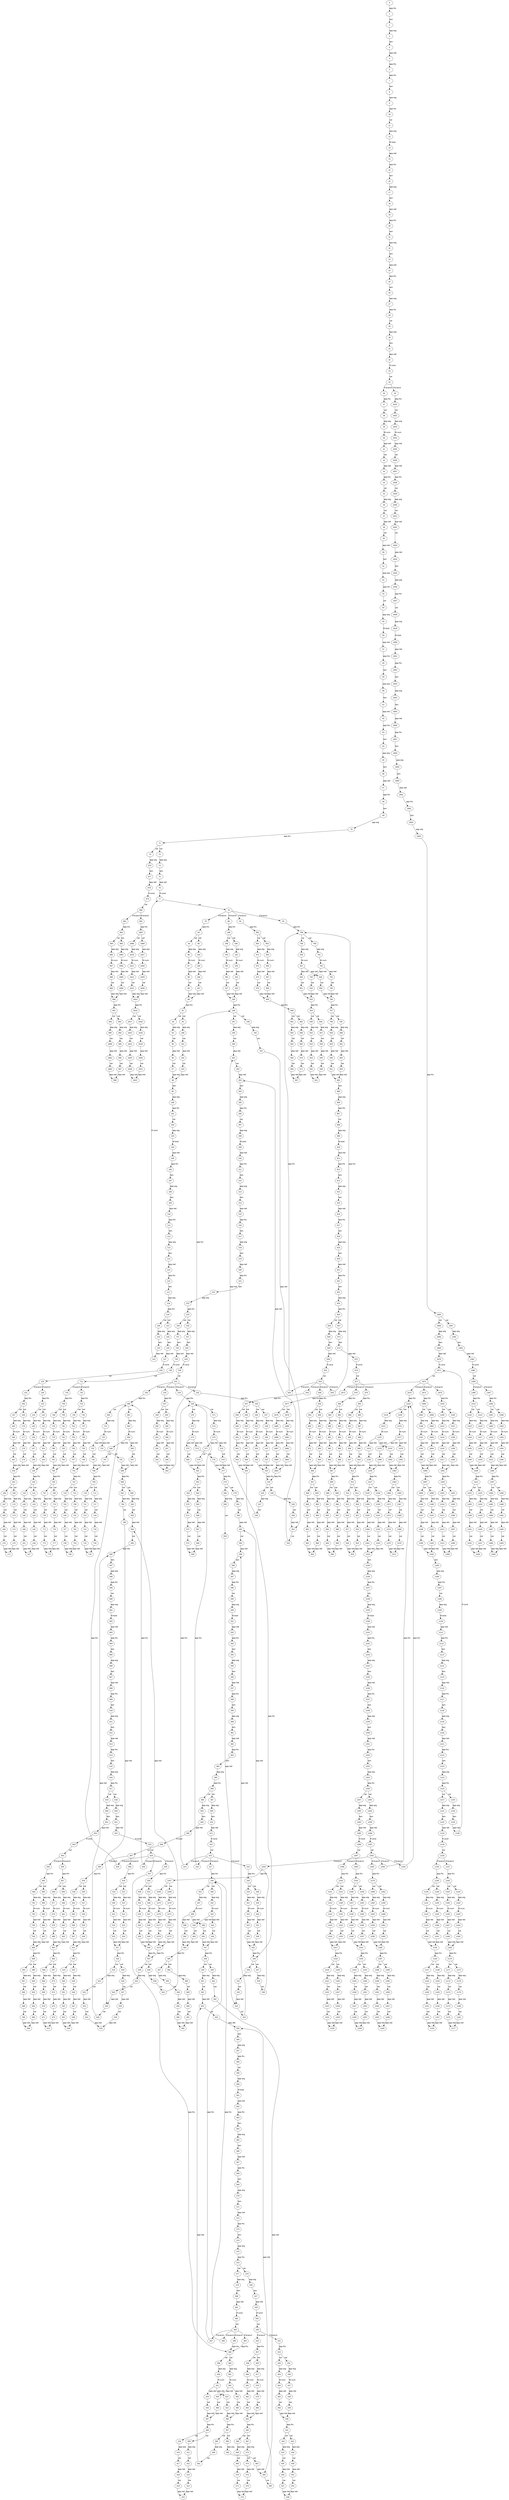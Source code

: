 digraph G {
  node [fontname = "Courier New"];
  edge [fontname = "helvetica"];
  0 -> 1 [label="app-lhs"];
  1 -> 2 [label="lam"];
  2 -> 3 [label="app-arg"];
  3 -> 4 [label="lam"];
  4 -> 5 [label="app-red"];
  5 -> 6 [label="app-lhs"];
  6 -> 7 [label="app-lhs"];
  7 -> 8 [label="lam"];
  8 -> 9 [label="app-arg"];
  9 -> 10 [label="app-lhs"];
  10 -> 11 [label="var"];
  11 -> 12 [label="app-arg"];
  12 -> 13 [label="lit-bool"];
  13 -> 14 [label="app-red"];
  14 -> 15 [label="app-lhs"];
  15 -> 16 [label="lam"];
  16 -> 17 [label="app-arg"];
  17 -> 18 [label="lam"];
  18 -> 19 [label="app-red"];
  19 -> 20 [label="app-lhs"];
  20 -> 21 [label="lam"];
  21 -> 22 [label="app-arg"];
  22 -> 23 [label="lam"];
  23 -> 24 [label="app-red"];
  24 -> 25 [label="app-lhs"];
  25 -> 26 [label="lam"];
  26 -> 27 [label="app-arg"];
  27 -> 28 [label="app-lhs"];
  28 -> 29 [label="var"];
  29 -> 30 [label="app-arg"];
  30 -> 31 [label="lam"];
  31 -> 32 [label="app-red"];
  32 -> 33 [label="if-cond"];
  33 -> 34 [label="var"];
  34 -> 35 [label="if-branch"];
  34 -> 36 [label="if-branch"];
  35 -> 37 [label="app-lhs"];
  37 -> 38 [label="var"];
  38 -> 39 [label="app-arg"];
  39 -> 40 [label="lit-num"];
  40 -> 41 [label="app-red"];
  41 -> 42 [label="var"];
  42 -> 43 [label="app-red"];
  43 -> 44 [label="app-lhs"];
  44 -> 45 [label="var"];
  45 -> 46 [label="app-arg"];
  46 -> 47 [label="var"];
  47 -> 48 [label="app-red"];
  48 -> 49 [label="var"];
  49 -> 50 [label="app-red"];
  50 -> 51 [label="lam"];
  51 -> 52 [label="app-arg"];
  52 -> 53 [label="app-lhs"];
  53 -> 54 [label="var"];
  54 -> 55 [label="app-arg"];
  55 -> 56 [label="lit-bool"];
  56 -> 57 [label="app-red"];
  57 -> 58 [label="app-lhs"];
  58 -> 59 [label="lam"];
  59 -> 60 [label="app-arg"];
  60 -> 61 [label="lam"];
  61 -> 62 [label="app-red"];
  62 -> 63 [label="app-lhs"];
  63 -> 64 [label="lam"];
  64 -> 65 [label="app-arg"];
  65 -> 66 [label="lam"];
  66 -> 67 [label="app-red"];
  67 -> 68 [label="app-lhs"];
  68 -> 69 [label="lam"];
  69 -> 70 [label="app-arg"];
  70 -> 71 [label="app-lhs"];
  71 -> 72 [label="var"];
  71 -> 73 [label="var"];
  72 -> 74 [label="app-arg"];
  74 -> 75 [label="lam"];
  75 -> 76 [label="app-red"];
  76 -> 77 [label="if-cond"];
  77 -> 78 [label="var"];
  78 -> 79 [label="if-branch"];
  78 -> 80 [label="if-branch"];
  78 -> 81 [label="if-branch"];
  78 -> 82 [label="if-branch"];
  79 -> 83 [label="app-lhs"];
  83 -> 84 [label="var"];
  83 -> 85 [label="var"];
  84 -> 86 [label="app-arg"];
  86 -> 87 [label="lit-num"];
  87 -> 88 [label="app-red"];
  88 -> 89 [label="var"];
  89 -> 90 [label="app-red"];
  90 -> 91 [label="app-lhs"];
  91 -> 92 [label="var"];
  91 -> 93 [label="var"];
  92 -> 94 [label="app-arg"];
  94 -> 95 [label="var"];
  95 -> 96 [label="app-red"];
  96 -> 97 [label="var"];
  97 -> 98 [label="app-red"];
  98 -> 99 [label="lam"];
  99 -> 100 [label="app-arg"];
  100 -> 101 [label="app-lhs"];
  101 -> 102 [label="var"];
  102 -> 103 [label="app-arg"];
  103 -> 104 [label="lit-bool"];
  104 -> 105 [label="app-red"];
  105 -> 106 [label="app-lhs"];
  106 -> 107 [label="lam"];
  107 -> 108 [label="app-arg"];
  108 -> 109 [label="lam"];
  109 -> 110 [label="app-red"];
  110 -> 111 [label="app-lhs"];
  111 -> 112 [label="lam"];
  112 -> 113 [label="app-arg"];
  113 -> 114 [label="lam"];
  114 -> 115 [label="app-red"];
  115 -> 116 [label="app-lhs"];
  116 -> 117 [label="lam"];
  117 -> 118 [label="app-arg"];
  118 -> 119 [label="app-lhs"];
  119 -> 120 [label="var"];
  119 -> 121 [label="var"];
  120 -> 122 [label="app-arg"];
  122 -> 123 [label="lam"];
  123 -> 124 [label="app-red"];
  124 -> 77 [label="if-cond"];
  121 -> 125 [label="app-arg"];
  125 -> 126 [label="lam"];
  126 -> 127 [label="app-red"];
  127 -> 128 [label="if-cond"];
  128 -> 129 [label="var"];
  129 -> 130 [label="if-branch"];
  129 -> 131 [label="if-branch"];
  130 -> 132 [label="app-lhs"];
  132 -> 133 [label="var"];
  132 -> 134 [label="var"];
  133 -> 135 [label="app-arg"];
  135 -> 136 [label="lit-num"];
  136 -> 137 [label="app-red"];
  137 -> 138 [label="var"];
  138 -> 139 [label="app-red"];
  139 -> 140 [label="app-lhs"];
  140 -> 141 [label="var"];
  140 -> 142 [label="var"];
  141 -> 143 [label="app-arg"];
  143 -> 144 [label="var"];
  144 -> 145 [label="app-red"];
  145 -> 146 [label="var"];
  146 -> 147 [label="app-red"];
  142 -> 148 [label="app-arg"];
  148 -> 149 [label="var"];
  149 -> 150 [label="app-red"];
  150 -> 151 [label="var"];
  151 -> 147 [label="app-red"];
  134 -> 152 [label="app-arg"];
  152 -> 153 [label="lit-num"];
  153 -> 154 [label="app-red"];
  154 -> 155 [label="var"];
  155 -> 139 [label="app-red"];
  131 -> 156 [label="app-lhs"];
  156 -> 157 [label="var"];
  156 -> 158 [label="var"];
  157 -> 159 [label="app-arg"];
  159 -> 160 [label="lit-num"];
  160 -> 161 [label="app-red"];
  161 -> 162 [label="var"];
  162 -> 163 [label="app-red"];
  163 -> 164 [label="app-lhs"];
  164 -> 165 [label="var"];
  164 -> 166 [label="var"];
  165 -> 167 [label="app-arg"];
  167 -> 168 [label="var"];
  168 -> 169 [label="app-red"];
  169 -> 170 [label="var"];
  170 -> 171 [label="app-red"];
  166 -> 172 [label="app-arg"];
  172 -> 173 [label="var"];
  173 -> 174 [label="app-red"];
  174 -> 175 [label="var"];
  175 -> 171 [label="app-red"];
  158 -> 176 [label="app-arg"];
  176 -> 177 [label="lit-num"];
  177 -> 178 [label="app-red"];
  178 -> 179 [label="var"];
  179 -> 163 [label="app-red"];
  93 -> 180 [label="app-arg"];
  180 -> 181 [label="var"];
  181 -> 182 [label="app-red"];
  182 -> 183 [label="var"];
  183 -> 98 [label="app-red"];
  85 -> 184 [label="app-arg"];
  184 -> 185 [label="lit-num"];
  185 -> 186 [label="app-red"];
  186 -> 187 [label="var"];
  187 -> 90 [label="app-red"];
  80 -> 188 [label="app-lhs"];
  188 -> 189 [label="var"];
  188 -> 190 [label="var"];
  189 -> 191 [label="app-arg"];
  191 -> 192 [label="lit-num"];
  192 -> 193 [label="app-red"];
  193 -> 194 [label="var"];
  194 -> 195 [label="app-red"];
  195 -> 196 [label="app-lhs"];
  196 -> 197 [label="var"];
  196 -> 198 [label="var"];
  197 -> 199 [label="app-arg"];
  199 -> 200 [label="var"];
  200 -> 201 [label="app-red"];
  201 -> 202 [label="var"];
  202 -> 203 [label="app-red"];
  203 -> 204 [label="lam"];
  204 -> 205 [label="app-arg"];
  205 -> 206 [label="app-lhs"];
  206 -> 207 [label="var"];
  207 -> 208 [label="app-arg"];
  208 -> 209 [label="lit-bool"];
  209 -> 210 [label="app-red"];
  210 -> 211 [label="app-lhs"];
  211 -> 212 [label="lam"];
  212 -> 213 [label="app-arg"];
  213 -> 214 [label="lam"];
  214 -> 215 [label="app-red"];
  215 -> 216 [label="app-lhs"];
  216 -> 217 [label="lam"];
  217 -> 218 [label="app-arg"];
  218 -> 219 [label="lam"];
  219 -> 220 [label="app-red"];
  220 -> 221 [label="app-lhs"];
  221 -> 222 [label="lam"];
  222 -> 223 [label="app-arg"];
  223 -> 224 [label="app-lhs"];
  224 -> 225 [label="var"];
  224 -> 226 [label="var"];
  225 -> 227 [label="app-arg"];
  227 -> 228 [label="lam"];
  228 -> 229 [label="app-red"];
  229 -> 230 [label="if-cond"];
  230 -> 231 [label="var"];
  231 -> 232 [label="if-branch"];
  231 -> 233 [label="if-branch"];
  231 -> 234 [label="if-branch"];
  231 -> 235 [label="if-branch"];
  232 -> 236 [label="app-lhs"];
  236 -> 237 [label="var"];
  236 -> 238 [label="var"];
  237 -> 239 [label="app-arg"];
  239 -> 240 [label="lit-num"];
  240 -> 241 [label="app-red"];
  241 -> 242 [label="var"];
  242 -> 243 [label="app-red"];
  243 -> 244 [label="app-lhs"];
  244 -> 245 [label="var"];
  244 -> 246 [label="var"];
  245 -> 247 [label="app-arg"];
  247 -> 248 [label="var"];
  248 -> 201 [label="app-red"];
  246 -> 249 [label="app-arg"];
  249 -> 250 [label="var"];
  250 -> 251 [label="app-red"];
  251 -> 252 [label="var"];
  252 -> 203 [label="app-red"];
  238 -> 253 [label="app-arg"];
  253 -> 254 [label="lit-num"];
  254 -> 255 [label="app-red"];
  255 -> 256 [label="var"];
  256 -> 243 [label="app-red"];
  233 -> 257 [label="app-lhs"];
  257 -> 258 [label="var"];
  257 -> 259 [label="var"];
  258 -> 260 [label="app-arg"];
  260 -> 261 [label="lit-num"];
  261 -> 262 [label="app-red"];
  262 -> 263 [label="var"];
  263 -> 264 [label="app-red"];
  264 -> 196 [label="app-lhs"];
  259 -> 265 [label="app-arg"];
  265 -> 266 [label="lit-num"];
  266 -> 267 [label="app-red"];
  267 -> 268 [label="var"];
  268 -> 264 [label="app-red"];
  234 -> 269 [label="app-lhs"];
  269 -> 270 [label="var"];
  269 -> 271 [label="var"];
  270 -> 272 [label="app-arg"];
  272 -> 273 [label="lit-num"];
  273 -> 274 [label="app-red"];
  273 -> 275 [label="app-red"];
  274 -> 276 [label="var"];
  276 -> 277 [label="app-red"];
  277 -> 278 [label="app-lhs"];
  278 -> 279 [label="var"];
  278 -> 280 [label="var"];
  279 -> 281 [label="app-arg"];
  281 -> 282 [label="var"];
  282 -> 283 [label="app-red"];
  283 -> 284 [label="var"];
  284 -> 285 [label="app-red"];
  285 -> 286 [label="lam"];
  286 -> 287 [label="app-arg"];
  287 -> 288 [label="app-lhs"];
  288 -> 289 [label="var"];
  289 -> 290 [label="app-arg"];
  290 -> 291 [label="lit-bool"];
  291 -> 292 [label="app-red"];
  292 -> 293 [label="app-lhs"];
  293 -> 294 [label="lam"];
  294 -> 295 [label="app-arg"];
  295 -> 296 [label="lam"];
  296 -> 297 [label="app-red"];
  297 -> 298 [label="app-lhs"];
  298 -> 299 [label="lam"];
  299 -> 300 [label="app-arg"];
  300 -> 301 [label="lam"];
  301 -> 302 [label="app-red"];
  302 -> 303 [label="app-lhs"];
  303 -> 304 [label="lam"];
  304 -> 305 [label="app-arg"];
  305 -> 306 [label="app-lhs"];
  306 -> 307 [label="var"];
  306 -> 308 [label="var"];
  307 -> 309 [label="app-arg"];
  309 -> 310 [label="lam"];
  310 -> 311 [label="app-red"];
  311 -> 312 [label="if-cond"];
  312 -> 313 [label="var"];
  313 -> 314 [label="if-branch"];
  313 -> 315 [label="if-branch"];
  313 -> 316 [label="if-branch"];
  313 -> 317 [label="if-branch"];
  314 -> 269 [label="app-lhs"];
  315 -> 318 [label="app-lhs"];
  318 -> 319 [label="var"];
  318 -> 320 [label="var"];
  319 -> 321 [label="app-arg"];
  321 -> 322 [label="lit-num"];
  322 -> 323 [label="app-red"];
  323 -> 324 [label="var"];
  324 -> 325 [label="app-red"];
  325 -> 326 [label="app-lhs"];
  326 -> 327 [label="var"];
  326 -> 328 [label="var"];
  327 -> 329 [label="app-arg"];
  329 -> 330 [label="var"];
  330 -> 283 [label="app-red"];
  328 -> 331 [label="app-arg"];
  331 -> 332 [label="var"];
  332 -> 333 [label="app-red"];
  333 -> 334 [label="var"];
  334 -> 285 [label="app-red"];
  320 -> 335 [label="app-arg"];
  335 -> 336 [label="lit-num"];
  336 -> 337 [label="app-red"];
  337 -> 338 [label="var"];
  338 -> 325 [label="app-red"];
  316 -> 269 [label="app-lhs"];
  317 -> 339 [label="app-lhs"];
  339 -> 340 [label="var"];
  339 -> 341 [label="var"];
  340 -> 342 [label="app-arg"];
  342 -> 343 [label="lit-num"];
  343 -> 344 [label="app-red"];
  343 -> 345 [label="app-red"];
  344 -> 346 [label="var"];
  346 -> 347 [label="app-red"];
  347 -> 348 [label="app-lhs"];
  348 -> 349 [label="var"];
  348 -> 350 [label="var"];
  349 -> 351 [label="app-arg"];
  351 -> 352 [label="var"];
  352 -> 353 [label="app-red"];
  353 -> 354 [label="var"];
  354 -> 355 [label="app-red"];
  355 -> 356 [label="lam"];
  356 -> 357 [label="app-arg"];
  357 -> 358 [label="app-lhs"];
  358 -> 359 [label="var"];
  359 -> 360 [label="app-arg"];
  360 -> 361 [label="lit-bool"];
  361 -> 362 [label="app-red"];
  362 -> 363 [label="app-lhs"];
  363 -> 364 [label="lam"];
  364 -> 365 [label="app-arg"];
  365 -> 366 [label="lam"];
  366 -> 367 [label="app-red"];
  367 -> 368 [label="app-lhs"];
  368 -> 369 [label="lam"];
  369 -> 370 [label="app-arg"];
  370 -> 371 [label="lam"];
  371 -> 372 [label="app-red"];
  372 -> 373 [label="app-lhs"];
  373 -> 374 [label="lam"];
  374 -> 375 [label="app-arg"];
  375 -> 376 [label="app-lhs"];
  376 -> 377 [label="var"];
  376 -> 378 [label="var"];
  377 -> 379 [label="app-arg"];
  379 -> 380 [label="lam"];
  380 -> 381 [label="app-red"];
  381 -> 382 [label="if-cond"];
  382 -> 383 [label="var"];
  383 -> 384 [label="if-branch"];
  383 -> 385 [label="if-branch"];
  383 -> 386 [label="if-branch"];
  383 -> 387 [label="if-branch"];
  384 -> 388 [label="app-lhs"];
  388 -> 389 [label="var"];
  388 -> 390 [label="var"];
  389 -> 391 [label="app-arg"];
  391 -> 392 [label="lit-num"];
  392 -> 393 [label="app-red"];
  392 -> 394 [label="app-red"];
  393 -> 395 [label="var"];
  395 -> 396 [label="app-red"];
  396 -> 397 [label="app-lhs"];
  397 -> 398 [label="var"];
  397 -> 399 [label="var"];
  398 -> 400 [label="app-arg"];
  400 -> 401 [label="var"];
  401 -> 353 [label="app-red"];
  399 -> 402 [label="app-arg"];
  402 -> 403 [label="var"];
  403 -> 404 [label="app-red"];
  404 -> 405 [label="var"];
  405 -> 355 [label="app-red"];
  394 -> 406 [label="var"];
  406 -> 407 [label="app-red"];
  407 -> 408 [label="app-lhs"];
  408 -> 409 [label="var"];
  408 -> 410 [label="var"];
  409 -> 411 [label="app-arg"];
  411 -> 412 [label="var"];
  412 -> 413 [label="app-red"];
  413 -> 414 [label="var"];
  414 -> 415 [label="app-red"];
  410 -> 416 [label="app-arg"];
  416 -> 417 [label="var"];
  417 -> 418 [label="app-red"];
  418 -> 419 [label="var"];
  419 -> 415 [label="app-red"];
  390 -> 420 [label="app-arg"];
  420 -> 421 [label="lit-num"];
  421 -> 422 [label="app-red"];
  421 -> 423 [label="app-red"];
  422 -> 424 [label="var"];
  424 -> 396 [label="app-red"];
  423 -> 425 [label="var"];
  425 -> 407 [label="app-red"];
  385 -> 339 [label="app-lhs"];
  386 -> 388 [label="app-lhs"];
  387 -> 339 [label="app-lhs"];
  378 -> 426 [label="app-arg"];
  426 -> 427 [label="lam"];
  427 -> 428 [label="app-red"];
  428 -> 429 [label="if-cond"];
  429 -> 430 [label="var"];
  430 -> 431 [label="if-branch"];
  430 -> 432 [label="if-branch"];
  431 -> 433 [label="app-lhs"];
  433 -> 434 [label="var"];
  433 -> 435 [label="var"];
  434 -> 436 [label="app-arg"];
  436 -> 437 [label="lit-num"];
  437 -> 438 [label="app-red"];
  438 -> 439 [label="var"];
  439 -> 440 [label="app-red"];
  440 -> 441 [label="app-lhs"];
  441 -> 442 [label="var"];
  441 -> 443 [label="var"];
  442 -> 444 [label="app-arg"];
  444 -> 445 [label="var"];
  445 -> 446 [label="app-red"];
  446 -> 447 [label="var"];
  447 -> 448 [label="app-red"];
  443 -> 449 [label="app-arg"];
  449 -> 450 [label="var"];
  450 -> 451 [label="app-red"];
  451 -> 452 [label="var"];
  452 -> 448 [label="app-red"];
  435 -> 453 [label="app-arg"];
  453 -> 454 [label="lit-num"];
  454 -> 455 [label="app-red"];
  455 -> 456 [label="var"];
  456 -> 440 [label="app-red"];
  432 -> 457 [label="app-lhs"];
  457 -> 458 [label="var"];
  457 -> 459 [label="var"];
  458 -> 460 [label="app-arg"];
  460 -> 461 [label="lit-num"];
  461 -> 462 [label="app-red"];
  462 -> 463 [label="var"];
  463 -> 464 [label="app-red"];
  464 -> 465 [label="app-lhs"];
  465 -> 466 [label="var"];
  465 -> 467 [label="var"];
  466 -> 468 [label="app-arg"];
  468 -> 469 [label="var"];
  469 -> 470 [label="app-red"];
  470 -> 471 [label="var"];
  471 -> 472 [label="app-red"];
  467 -> 473 [label="app-arg"];
  473 -> 474 [label="var"];
  474 -> 475 [label="app-red"];
  475 -> 476 [label="var"];
  476 -> 472 [label="app-red"];
  459 -> 477 [label="app-arg"];
  477 -> 478 [label="lit-num"];
  478 -> 479 [label="app-red"];
  479 -> 480 [label="var"];
  480 -> 464 [label="app-red"];
  350 -> 481 [label="app-arg"];
  481 -> 482 [label="var"];
  482 -> 404 [label="app-red"];
  345 -> 483 [label="var"];
  483 -> 484 [label="app-red"];
  484 -> 485 [label="app-lhs"];
  485 -> 486 [label="var"];
  485 -> 487 [label="var"];
  486 -> 488 [label="app-arg"];
  488 -> 489 [label="var"];
  489 -> 490 [label="app-red"];
  490 -> 491 [label="var"];
  491 -> 492 [label="app-red"];
  487 -> 493 [label="app-arg"];
  493 -> 494 [label="var"];
  494 -> 495 [label="app-red"];
  495 -> 496 [label="var"];
  496 -> 492 [label="app-red"];
  341 -> 497 [label="app-arg"];
  497 -> 498 [label="lit-num"];
  498 -> 499 [label="app-red"];
  498 -> 500 [label="app-red"];
  499 -> 501 [label="var"];
  501 -> 347 [label="app-red"];
  500 -> 502 [label="var"];
  502 -> 484 [label="app-red"];
  308 -> 503 [label="app-arg"];
  503 -> 504 [label="lam"];
  504 -> 505 [label="app-red"];
  505 -> 506 [label="if-cond"];
  506 -> 507 [label="var"];
  507 -> 508 [label="if-branch"];
  507 -> 509 [label="if-branch"];
  508 -> 510 [label="app-lhs"];
  510 -> 511 [label="var"];
  510 -> 512 [label="var"];
  511 -> 513 [label="app-arg"];
  513 -> 514 [label="lit-num"];
  514 -> 515 [label="app-red"];
  515 -> 516 [label="var"];
  516 -> 517 [label="app-red"];
  517 -> 518 [label="app-lhs"];
  518 -> 519 [label="var"];
  518 -> 520 [label="var"];
  519 -> 521 [label="app-arg"];
  521 -> 522 [label="var"];
  522 -> 523 [label="app-red"];
  523 -> 524 [label="var"];
  524 -> 525 [label="app-red"];
  520 -> 526 [label="app-arg"];
  526 -> 527 [label="var"];
  527 -> 528 [label="app-red"];
  528 -> 529 [label="var"];
  529 -> 525 [label="app-red"];
  512 -> 530 [label="app-arg"];
  530 -> 531 [label="lit-num"];
  531 -> 532 [label="app-red"];
  532 -> 533 [label="var"];
  533 -> 517 [label="app-red"];
  509 -> 534 [label="app-lhs"];
  534 -> 535 [label="var"];
  534 -> 536 [label="var"];
  535 -> 537 [label="app-arg"];
  537 -> 538 [label="lit-num"];
  538 -> 539 [label="app-red"];
  539 -> 540 [label="var"];
  540 -> 541 [label="app-red"];
  541 -> 542 [label="app-lhs"];
  542 -> 543 [label="var"];
  542 -> 544 [label="var"];
  543 -> 545 [label="app-arg"];
  545 -> 546 [label="var"];
  546 -> 547 [label="app-red"];
  547 -> 548 [label="var"];
  548 -> 549 [label="app-red"];
  544 -> 550 [label="app-arg"];
  550 -> 551 [label="var"];
  551 -> 552 [label="app-red"];
  552 -> 553 [label="var"];
  553 -> 549 [label="app-red"];
  536 -> 554 [label="app-arg"];
  554 -> 555 [label="lit-num"];
  555 -> 556 [label="app-red"];
  556 -> 557 [label="var"];
  557 -> 541 [label="app-red"];
  280 -> 558 [label="app-arg"];
  558 -> 559 [label="var"];
  559 -> 333 [label="app-red"];
  275 -> 560 [label="var"];
  560 -> 561 [label="app-red"];
  561 -> 562 [label="app-lhs"];
  562 -> 563 [label="var"];
  562 -> 564 [label="var"];
  563 -> 565 [label="app-arg"];
  565 -> 566 [label="var"];
  566 -> 567 [label="app-red"];
  567 -> 568 [label="var"];
  568 -> 569 [label="app-red"];
  564 -> 570 [label="app-arg"];
  570 -> 571 [label="var"];
  571 -> 572 [label="app-red"];
  572 -> 573 [label="var"];
  573 -> 569 [label="app-red"];
  271 -> 574 [label="app-arg"];
  574 -> 575 [label="lit-num"];
  575 -> 576 [label="app-red"];
  575 -> 577 [label="app-red"];
  576 -> 578 [label="var"];
  578 -> 277 [label="app-red"];
  577 -> 579 [label="var"];
  579 -> 561 [label="app-red"];
  235 -> 580 [label="app-lhs"];
  580 -> 581 [label="var"];
  580 -> 582 [label="var"];
  581 -> 583 [label="app-arg"];
  583 -> 584 [label="lit-num"];
  584 -> 585 [label="app-red"];
  584 -> 586 [label="app-red"];
  585 -> 587 [label="var"];
  587 -> 588 [label="app-red"];
  588 -> 589 [label="app-lhs"];
  589 -> 590 [label="var"];
  589 -> 591 [label="var"];
  590 -> 592 [label="app-arg"];
  592 -> 593 [label="var"];
  593 -> 594 [label="app-red"];
  594 -> 595 [label="var"];
  595 -> 596 [label="app-red"];
  596 -> 597 [label="lam"];
  597 -> 598 [label="app-arg"];
  598 -> 599 [label="app-lhs"];
  599 -> 600 [label="var"];
  600 -> 601 [label="app-arg"];
  601 -> 602 [label="lit-bool"];
  602 -> 603 [label="app-red"];
  603 -> 604 [label="app-lhs"];
  604 -> 605 [label="lam"];
  605 -> 606 [label="app-arg"];
  606 -> 607 [label="lam"];
  607 -> 608 [label="app-red"];
  608 -> 609 [label="app-lhs"];
  609 -> 610 [label="lam"];
  610 -> 611 [label="app-arg"];
  611 -> 612 [label="lam"];
  612 -> 613 [label="app-red"];
  613 -> 614 [label="app-lhs"];
  614 -> 615 [label="lam"];
  615 -> 616 [label="app-arg"];
  616 -> 617 [label="app-lhs"];
  617 -> 618 [label="var"];
  617 -> 619 [label="var"];
  618 -> 620 [label="app-arg"];
  620 -> 621 [label="lam"];
  621 -> 622 [label="app-red"];
  622 -> 623 [label="if-cond"];
  623 -> 624 [label="var"];
  624 -> 625 [label="if-branch"];
  624 -> 626 [label="if-branch"];
  624 -> 627 [label="if-branch"];
  624 -> 628 [label="if-branch"];
  625 -> 629 [label="app-lhs"];
  629 -> 630 [label="var"];
  629 -> 631 [label="var"];
  630 -> 632 [label="app-arg"];
  632 -> 633 [label="lit-num"];
  633 -> 634 [label="app-red"];
  634 -> 635 [label="var"];
  635 -> 636 [label="app-red"];
  636 -> 637 [label="app-lhs"];
  637 -> 638 [label="var"];
  637 -> 639 [label="var"];
  638 -> 640 [label="app-arg"];
  640 -> 641 [label="var"];
  641 -> 594 [label="app-red"];
  639 -> 642 [label="app-arg"];
  642 -> 643 [label="var"];
  643 -> 644 [label="app-red"];
  644 -> 645 [label="var"];
  645 -> 596 [label="app-red"];
  631 -> 646 [label="app-arg"];
  646 -> 647 [label="lit-num"];
  647 -> 648 [label="app-red"];
  648 -> 649 [label="var"];
  649 -> 636 [label="app-red"];
  626 -> 580 [label="app-lhs"];
  627 -> 388 [label="app-lhs"];
  628 -> 580 [label="app-lhs"];
  619 -> 650 [label="app-arg"];
  650 -> 651 [label="lam"];
  651 -> 652 [label="app-red"];
  652 -> 653 [label="if-cond"];
  653 -> 654 [label="var"];
  654 -> 655 [label="if-branch"];
  654 -> 656 [label="if-branch"];
  655 -> 657 [label="app-lhs"];
  657 -> 658 [label="var"];
  657 -> 659 [label="var"];
  658 -> 660 [label="app-arg"];
  660 -> 661 [label="lit-num"];
  661 -> 662 [label="app-red"];
  662 -> 663 [label="var"];
  663 -> 664 [label="app-red"];
  664 -> 665 [label="app-lhs"];
  665 -> 666 [label="var"];
  665 -> 667 [label="var"];
  666 -> 668 [label="app-arg"];
  668 -> 669 [label="var"];
  669 -> 670 [label="app-red"];
  670 -> 671 [label="var"];
  671 -> 672 [label="app-red"];
  667 -> 673 [label="app-arg"];
  673 -> 674 [label="var"];
  674 -> 675 [label="app-red"];
  675 -> 676 [label="var"];
  676 -> 672 [label="app-red"];
  659 -> 677 [label="app-arg"];
  677 -> 678 [label="lit-num"];
  678 -> 679 [label="app-red"];
  679 -> 680 [label="var"];
  680 -> 664 [label="app-red"];
  656 -> 681 [label="app-lhs"];
  681 -> 682 [label="var"];
  681 -> 683 [label="var"];
  682 -> 684 [label="app-arg"];
  684 -> 685 [label="lit-num"];
  685 -> 686 [label="app-red"];
  686 -> 687 [label="var"];
  687 -> 688 [label="app-red"];
  688 -> 689 [label="app-lhs"];
  689 -> 690 [label="var"];
  689 -> 691 [label="var"];
  690 -> 692 [label="app-arg"];
  692 -> 693 [label="var"];
  693 -> 694 [label="app-red"];
  694 -> 695 [label="var"];
  695 -> 696 [label="app-red"];
  691 -> 697 [label="app-arg"];
  697 -> 698 [label="var"];
  698 -> 699 [label="app-red"];
  699 -> 700 [label="var"];
  700 -> 696 [label="app-red"];
  683 -> 701 [label="app-arg"];
  701 -> 702 [label="lit-num"];
  702 -> 703 [label="app-red"];
  703 -> 704 [label="var"];
  704 -> 688 [label="app-red"];
  591 -> 705 [label="app-arg"];
  705 -> 706 [label="var"];
  706 -> 644 [label="app-red"];
  586 -> 707 [label="var"];
  707 -> 708 [label="app-red"];
  708 -> 709 [label="app-lhs"];
  709 -> 710 [label="var"];
  709 -> 711 [label="var"];
  710 -> 712 [label="app-arg"];
  712 -> 713 [label="var"];
  713 -> 714 [label="app-red"];
  714 -> 715 [label="var"];
  715 -> 716 [label="app-red"];
  711 -> 717 [label="app-arg"];
  717 -> 718 [label="var"];
  718 -> 719 [label="app-red"];
  719 -> 720 [label="var"];
  720 -> 716 [label="app-red"];
  582 -> 721 [label="app-arg"];
  721 -> 722 [label="lit-num"];
  722 -> 723 [label="app-red"];
  722 -> 724 [label="app-red"];
  723 -> 725 [label="var"];
  725 -> 588 [label="app-red"];
  724 -> 726 [label="var"];
  726 -> 708 [label="app-red"];
  226 -> 727 [label="app-arg"];
  727 -> 728 [label="lam"];
  728 -> 729 [label="app-red"];
  729 -> 730 [label="if-cond"];
  730 -> 731 [label="var"];
  731 -> 732 [label="if-branch"];
  731 -> 733 [label="if-branch"];
  732 -> 734 [label="app-lhs"];
  734 -> 735 [label="var"];
  734 -> 736 [label="var"];
  735 -> 737 [label="app-arg"];
  737 -> 738 [label="lit-num"];
  738 -> 739 [label="app-red"];
  739 -> 740 [label="var"];
  740 -> 741 [label="app-red"];
  741 -> 742 [label="app-lhs"];
  742 -> 743 [label="var"];
  742 -> 744 [label="var"];
  743 -> 745 [label="app-arg"];
  745 -> 746 [label="var"];
  746 -> 747 [label="app-red"];
  747 -> 748 [label="var"];
  748 -> 749 [label="app-red"];
  744 -> 750 [label="app-arg"];
  750 -> 751 [label="var"];
  751 -> 752 [label="app-red"];
  752 -> 753 [label="var"];
  753 -> 749 [label="app-red"];
  736 -> 754 [label="app-arg"];
  754 -> 755 [label="lit-num"];
  755 -> 756 [label="app-red"];
  756 -> 757 [label="var"];
  757 -> 741 [label="app-red"];
  733 -> 758 [label="app-lhs"];
  758 -> 759 [label="var"];
  758 -> 760 [label="var"];
  759 -> 761 [label="app-arg"];
  761 -> 762 [label="lit-num"];
  762 -> 763 [label="app-red"];
  763 -> 764 [label="var"];
  764 -> 765 [label="app-red"];
  765 -> 766 [label="app-lhs"];
  766 -> 767 [label="var"];
  766 -> 768 [label="var"];
  767 -> 769 [label="app-arg"];
  769 -> 770 [label="var"];
  770 -> 771 [label="app-red"];
  771 -> 772 [label="var"];
  772 -> 773 [label="app-red"];
  768 -> 774 [label="app-arg"];
  774 -> 775 [label="var"];
  775 -> 776 [label="app-red"];
  776 -> 777 [label="var"];
  777 -> 773 [label="app-red"];
  760 -> 778 [label="app-arg"];
  778 -> 779 [label="lit-num"];
  779 -> 780 [label="app-red"];
  780 -> 781 [label="var"];
  781 -> 765 [label="app-red"];
  198 -> 782 [label="app-arg"];
  782 -> 783 [label="var"];
  783 -> 251 [label="app-red"];
  190 -> 784 [label="app-arg"];
  784 -> 785 [label="lit-num"];
  785 -> 786 [label="app-red"];
  786 -> 787 [label="var"];
  787 -> 195 [label="app-red"];
  81 -> 788 [label="app-lhs"];
  788 -> 789 [label="var"];
  788 -> 790 [label="var"];
  789 -> 791 [label="app-arg"];
  791 -> 792 [label="lit-num"];
  792 -> 793 [label="app-red"];
  792 -> 794 [label="app-red"];
  793 -> 795 [label="var"];
  795 -> 796 [label="app-red"];
  796 -> 797 [label="app-lhs"];
  797 -> 798 [label="var"];
  797 -> 799 [label="var"];
  798 -> 800 [label="app-arg"];
  800 -> 801 [label="var"];
  801 -> 802 [label="app-red"];
  802 -> 803 [label="var"];
  803 -> 804 [label="app-red"];
  804 -> 805 [label="lam"];
  805 -> 806 [label="app-arg"];
  806 -> 807 [label="app-lhs"];
  807 -> 808 [label="var"];
  808 -> 809 [label="app-arg"];
  809 -> 810 [label="lit-bool"];
  810 -> 811 [label="app-red"];
  811 -> 812 [label="app-lhs"];
  812 -> 813 [label="lam"];
  813 -> 814 [label="app-arg"];
  814 -> 815 [label="lam"];
  815 -> 816 [label="app-red"];
  816 -> 817 [label="app-lhs"];
  817 -> 818 [label="lam"];
  818 -> 819 [label="app-arg"];
  819 -> 820 [label="lam"];
  820 -> 821 [label="app-red"];
  821 -> 822 [label="app-lhs"];
  822 -> 823 [label="lam"];
  823 -> 824 [label="app-arg"];
  824 -> 825 [label="app-lhs"];
  825 -> 826 [label="var"];
  825 -> 827 [label="var"];
  826 -> 828 [label="app-arg"];
  828 -> 829 [label="lam"];
  829 -> 830 [label="app-red"];
  830 -> 831 [label="if-cond"];
  831 -> 832 [label="var"];
  832 -> 833 [label="if-branch"];
  832 -> 834 [label="if-branch"];
  832 -> 835 [label="if-branch"];
  832 -> 836 [label="if-branch"];
  833 -> 788 [label="app-lhs"];
  834 -> 837 [label="app-lhs"];
  837 -> 838 [label="var"];
  837 -> 839 [label="var"];
  838 -> 840 [label="app-arg"];
  840 -> 841 [label="lit-num"];
  841 -> 842 [label="app-red"];
  842 -> 843 [label="var"];
  843 -> 844 [label="app-red"];
  844 -> 326 [label="app-lhs"];
  839 -> 845 [label="app-arg"];
  845 -> 846 [label="lit-num"];
  846 -> 847 [label="app-red"];
  847 -> 848 [label="var"];
  848 -> 844 [label="app-red"];
  835 -> 788 [label="app-lhs"];
  836 -> 849 [label="app-lhs"];
  849 -> 850 [label="var"];
  849 -> 851 [label="var"];
  850 -> 852 [label="app-arg"];
  852 -> 853 [label="lit-num"];
  853 -> 854 [label="app-red"];
  854 -> 855 [label="var"];
  855 -> 856 [label="app-red"];
  856 -> 857 [label="app-lhs"];
  857 -> 858 [label="var"];
  857 -> 859 [label="var"];
  858 -> 860 [label="app-arg"];
  860 -> 861 [label="var"];
  861 -> 862 [label="app-red"];
  862 -> 863 [label="var"];
  863 -> 864 [label="app-red"];
  859 -> 865 [label="app-arg"];
  865 -> 866 [label="var"];
  866 -> 867 [label="app-red"];
  867 -> 868 [label="var"];
  868 -> 864 [label="app-red"];
  851 -> 869 [label="app-arg"];
  869 -> 870 [label="lit-num"];
  870 -> 871 [label="app-red"];
  871 -> 872 [label="var"];
  872 -> 856 [label="app-red"];
  827 -> 873 [label="app-arg"];
  873 -> 874 [label="lam"];
  874 -> 875 [label="app-red"];
  875 -> 876 [label="if-cond"];
  876 -> 877 [label="var"];
  877 -> 878 [label="if-branch"];
  877 -> 879 [label="if-branch"];
  878 -> 880 [label="app-lhs"];
  880 -> 881 [label="var"];
  880 -> 882 [label="var"];
  881 -> 883 [label="app-arg"];
  883 -> 884 [label="lit-num"];
  884 -> 885 [label="app-red"];
  885 -> 886 [label="var"];
  886 -> 887 [label="app-red"];
  887 -> 888 [label="app-lhs"];
  888 -> 889 [label="var"];
  888 -> 890 [label="var"];
  889 -> 891 [label="app-arg"];
  891 -> 892 [label="var"];
  892 -> 893 [label="app-red"];
  893 -> 894 [label="var"];
  894 -> 895 [label="app-red"];
  890 -> 896 [label="app-arg"];
  896 -> 897 [label="var"];
  897 -> 898 [label="app-red"];
  898 -> 899 [label="var"];
  899 -> 895 [label="app-red"];
  882 -> 900 [label="app-arg"];
  900 -> 901 [label="lit-num"];
  901 -> 902 [label="app-red"];
  902 -> 903 [label="var"];
  903 -> 887 [label="app-red"];
  879 -> 904 [label="app-lhs"];
  904 -> 905 [label="var"];
  904 -> 906 [label="var"];
  905 -> 907 [label="app-arg"];
  907 -> 908 [label="lit-num"];
  908 -> 909 [label="app-red"];
  909 -> 910 [label="var"];
  910 -> 911 [label="app-red"];
  911 -> 912 [label="app-lhs"];
  912 -> 913 [label="var"];
  912 -> 914 [label="var"];
  913 -> 915 [label="app-arg"];
  915 -> 916 [label="var"];
  916 -> 917 [label="app-red"];
  917 -> 918 [label="var"];
  918 -> 919 [label="app-red"];
  914 -> 920 [label="app-arg"];
  920 -> 921 [label="var"];
  921 -> 922 [label="app-red"];
  922 -> 923 [label="var"];
  923 -> 919 [label="app-red"];
  906 -> 924 [label="app-arg"];
  924 -> 925 [label="lit-num"];
  925 -> 926 [label="app-red"];
  926 -> 927 [label="var"];
  927 -> 911 [label="app-red"];
  799 -> 928 [label="app-arg"];
  928 -> 929 [label="var"];
  929 -> 930 [label="app-red"];
  930 -> 931 [label="var"];
  931 -> 804 [label="app-red"];
  794 -> 932 [label="var"];
  932 -> 933 [label="app-red"];
  933 -> 934 [label="app-lhs"];
  934 -> 935 [label="var"];
  934 -> 936 [label="var"];
  935 -> 937 [label="app-arg"];
  937 -> 938 [label="var"];
  938 -> 939 [label="app-red"];
  939 -> 940 [label="var"];
  940 -> 941 [label="app-red"];
  936 -> 942 [label="app-arg"];
  942 -> 943 [label="var"];
  943 -> 944 [label="app-red"];
  944 -> 945 [label="var"];
  945 -> 941 [label="app-red"];
  790 -> 946 [label="app-arg"];
  946 -> 947 [label="lit-num"];
  947 -> 948 [label="app-red"];
  947 -> 949 [label="app-red"];
  948 -> 950 [label="var"];
  950 -> 796 [label="app-red"];
  949 -> 951 [label="var"];
  951 -> 933 [label="app-red"];
  82 -> 952 [label="app-lhs"];
  952 -> 953 [label="var"];
  952 -> 954 [label="var"];
  953 -> 955 [label="app-arg"];
  955 -> 956 [label="lit-num"];
  956 -> 957 [label="app-red"];
  957 -> 958 [label="var"];
  958 -> 959 [label="app-red"];
  959 -> 960 [label="app-lhs"];
  960 -> 961 [label="var"];
  960 -> 962 [label="var"];
  961 -> 963 [label="app-arg"];
  963 -> 964 [label="var"];
  964 -> 965 [label="app-red"];
  965 -> 966 [label="var"];
  966 -> 967 [label="app-red"];
  962 -> 968 [label="app-arg"];
  968 -> 969 [label="var"];
  969 -> 970 [label="app-red"];
  970 -> 971 [label="var"];
  971 -> 967 [label="app-red"];
  954 -> 972 [label="app-arg"];
  972 -> 973 [label="lit-num"];
  973 -> 974 [label="app-red"];
  974 -> 975 [label="var"];
  975 -> 959 [label="app-red"];
  73 -> 976 [label="app-arg"];
  976 -> 977 [label="lam"];
  977 -> 978 [label="app-red"];
  978 -> 979 [label="if-cond"];
  979 -> 980 [label="var"];
  980 -> 981 [label="if-branch"];
  980 -> 982 [label="if-branch"];
  981 -> 983 [label="app-lhs"];
  983 -> 984 [label="var"];
  983 -> 985 [label="var"];
  984 -> 986 [label="app-arg"];
  986 -> 987 [label="lit-num"];
  987 -> 988 [label="app-red"];
  988 -> 989 [label="var"];
  989 -> 990 [label="app-red"];
  990 -> 991 [label="app-lhs"];
  991 -> 992 [label="var"];
  991 -> 993 [label="var"];
  992 -> 994 [label="app-arg"];
  994 -> 995 [label="var"];
  995 -> 996 [label="app-red"];
  996 -> 997 [label="var"];
  997 -> 998 [label="app-red"];
  993 -> 999 [label="app-arg"];
  999 -> 1000 [label="var"];
  1000 -> 1001 [label="app-red"];
  1001 -> 1002 [label="var"];
  1002 -> 998 [label="app-red"];
  985 -> 1003 [label="app-arg"];
  1003 -> 1004 [label="lit-num"];
  1004 -> 1005 [label="app-red"];
  1005 -> 1006 [label="var"];
  1006 -> 990 [label="app-red"];
  982 -> 1007 [label="app-lhs"];
  1007 -> 1008 [label="var"];
  1007 -> 1009 [label="var"];
  1008 -> 1010 [label="app-arg"];
  1010 -> 1011 [label="lit-num"];
  1011 -> 1012 [label="app-red"];
  1012 -> 1013 [label="var"];
  1013 -> 1014 [label="app-red"];
  1014 -> 1015 [label="app-lhs"];
  1015 -> 1016 [label="var"];
  1015 -> 1017 [label="var"];
  1016 -> 1018 [label="app-arg"];
  1018 -> 1019 [label="var"];
  1019 -> 1020 [label="app-red"];
  1020 -> 1021 [label="var"];
  1021 -> 1022 [label="app-red"];
  1017 -> 1023 [label="app-arg"];
  1023 -> 1024 [label="var"];
  1024 -> 1025 [label="app-red"];
  1025 -> 1026 [label="var"];
  1026 -> 1022 [label="app-red"];
  1009 -> 1027 [label="app-arg"];
  1027 -> 1028 [label="lit-num"];
  1028 -> 1029 [label="app-red"];
  1029 -> 1030 [label="var"];
  1030 -> 1014 [label="app-red"];
  36 -> 1031 [label="app-lhs"];
  1031 -> 1032 [label="var"];
  1032 -> 1033 [label="app-arg"];
  1033 -> 1034 [label="lit-num"];
  1034 -> 1035 [label="app-red"];
  1035 -> 1036 [label="var"];
  1036 -> 1037 [label="app-red"];
  1037 -> 1038 [label="app-lhs"];
  1038 -> 1039 [label="var"];
  1039 -> 1040 [label="app-arg"];
  1040 -> 1041 [label="var"];
  1041 -> 1042 [label="app-red"];
  1042 -> 1043 [label="var"];
  1043 -> 1044 [label="app-red"];
  1044 -> 1045 [label="lam"];
  1045 -> 1046 [label="app-arg"];
  1046 -> 1047 [label="app-lhs"];
  1047 -> 1048 [label="var"];
  1048 -> 1049 [label="app-arg"];
  1049 -> 1050 [label="lit-bool"];
  1050 -> 1051 [label="app-red"];
  1051 -> 1052 [label="app-lhs"];
  1052 -> 1053 [label="lam"];
  1053 -> 1054 [label="app-arg"];
  1054 -> 1055 [label="lam"];
  1055 -> 1056 [label="app-red"];
  1056 -> 1057 [label="app-lhs"];
  1057 -> 1058 [label="lam"];
  1058 -> 1059 [label="app-arg"];
  1059 -> 1060 [label="lam"];
  1060 -> 1061 [label="app-red"];
  1061 -> 1062 [label="app-lhs"];
  1062 -> 1063 [label="lam"];
  1063 -> 1064 [label="app-arg"];
  1064 -> 1065 [label="app-lhs"];
  1065 -> 1066 [label="var"];
  1065 -> 1067 [label="var"];
  1066 -> 1068 [label="app-arg"];
  1068 -> 1069 [label="lam"];
  1069 -> 1070 [label="app-red"];
  1070 -> 1071 [label="if-cond"];
  1071 -> 1072 [label="var"];
  1072 -> 1073 [label="if-branch"];
  1072 -> 1074 [label="if-branch"];
  1072 -> 1075 [label="if-branch"];
  1072 -> 1076 [label="if-branch"];
  1073 -> 1077 [label="app-lhs"];
  1077 -> 1078 [label="var"];
  1077 -> 1079 [label="var"];
  1078 -> 1080 [label="app-arg"];
  1080 -> 1081 [label="lit-num"];
  1081 -> 1082 [label="app-red"];
  1082 -> 1083 [label="var"];
  1083 -> 1084 [label="app-red"];
  1084 -> 244 [label="app-lhs"];
  1079 -> 1085 [label="app-arg"];
  1085 -> 1086 [label="lit-num"];
  1086 -> 1087 [label="app-red"];
  1087 -> 1088 [label="var"];
  1088 -> 1084 [label="app-red"];
  1074 -> 1089 [label="app-lhs"];
  1089 -> 1090 [label="var"];
  1089 -> 1091 [label="var"];
  1090 -> 1092 [label="app-arg"];
  1092 -> 1093 [label="lit-num"];
  1093 -> 1094 [label="app-red"];
  1094 -> 1095 [label="var"];
  1095 -> 1096 [label="app-red"];
  1096 -> 1097 [label="app-lhs"];
  1097 -> 1098 [label="var"];
  1097 -> 1099 [label="var"];
  1098 -> 1100 [label="app-arg"];
  1100 -> 1101 [label="var"];
  1101 -> 1102 [label="app-red"];
  1102 -> 1103 [label="var"];
  1103 -> 1104 [label="app-red"];
  1104 -> 1105 [label="lam"];
  1105 -> 1106 [label="app-arg"];
  1106 -> 1107 [label="app-lhs"];
  1107 -> 1108 [label="var"];
  1108 -> 1109 [label="app-arg"];
  1109 -> 1110 [label="lit-bool"];
  1110 -> 1111 [label="app-red"];
  1111 -> 1112 [label="app-lhs"];
  1112 -> 1113 [label="lam"];
  1113 -> 1114 [label="app-arg"];
  1114 -> 1115 [label="lam"];
  1115 -> 1116 [label="app-red"];
  1116 -> 1117 [label="app-lhs"];
  1117 -> 1118 [label="lam"];
  1118 -> 1119 [label="app-arg"];
  1119 -> 1120 [label="lam"];
  1120 -> 1121 [label="app-red"];
  1121 -> 1122 [label="app-lhs"];
  1122 -> 1123 [label="lam"];
  1123 -> 1124 [label="app-arg"];
  1124 -> 1125 [label="app-lhs"];
  1125 -> 1126 [label="var"];
  1125 -> 1127 [label="var"];
  1126 -> 1128 [label="app-arg"];
  1128 -> 1129 [label="lam"];
  1129 -> 1130 [label="app-red"];
  1130 -> 1071 [label="if-cond"];
  1127 -> 1131 [label="app-arg"];
  1131 -> 1132 [label="lam"];
  1132 -> 1133 [label="app-red"];
  1133 -> 1134 [label="if-cond"];
  1134 -> 1135 [label="var"];
  1135 -> 1136 [label="if-branch"];
  1135 -> 1137 [label="if-branch"];
  1136 -> 1138 [label="app-lhs"];
  1138 -> 1139 [label="var"];
  1138 -> 1140 [label="var"];
  1139 -> 1141 [label="app-arg"];
  1141 -> 1142 [label="lit-num"];
  1142 -> 1143 [label="app-red"];
  1143 -> 1144 [label="var"];
  1144 -> 1145 [label="app-red"];
  1145 -> 1146 [label="app-lhs"];
  1146 -> 1147 [label="var"];
  1146 -> 1148 [label="var"];
  1147 -> 1149 [label="app-arg"];
  1149 -> 1150 [label="var"];
  1150 -> 1151 [label="app-red"];
  1151 -> 1152 [label="var"];
  1152 -> 1153 [label="app-red"];
  1148 -> 1154 [label="app-arg"];
  1154 -> 1155 [label="var"];
  1155 -> 1156 [label="app-red"];
  1156 -> 1157 [label="var"];
  1157 -> 1153 [label="app-red"];
  1140 -> 1158 [label="app-arg"];
  1158 -> 1159 [label="lit-num"];
  1159 -> 1160 [label="app-red"];
  1160 -> 1161 [label="var"];
  1161 -> 1145 [label="app-red"];
  1137 -> 1162 [label="app-lhs"];
  1162 -> 1163 [label="var"];
  1162 -> 1164 [label="var"];
  1163 -> 1165 [label="app-arg"];
  1165 -> 1166 [label="lit-num"];
  1166 -> 1167 [label="app-red"];
  1167 -> 1168 [label="var"];
  1168 -> 1169 [label="app-red"];
  1169 -> 1170 [label="app-lhs"];
  1170 -> 1171 [label="var"];
  1170 -> 1172 [label="var"];
  1171 -> 1173 [label="app-arg"];
  1173 -> 1174 [label="var"];
  1174 -> 1175 [label="app-red"];
  1175 -> 1176 [label="var"];
  1176 -> 1177 [label="app-red"];
  1172 -> 1178 [label="app-arg"];
  1178 -> 1179 [label="var"];
  1179 -> 1180 [label="app-red"];
  1180 -> 1181 [label="var"];
  1181 -> 1177 [label="app-red"];
  1164 -> 1182 [label="app-arg"];
  1182 -> 1183 [label="lit-num"];
  1183 -> 1184 [label="app-red"];
  1184 -> 1185 [label="var"];
  1185 -> 1169 [label="app-red"];
  1099 -> 1186 [label="app-arg"];
  1186 -> 1187 [label="var"];
  1187 -> 1188 [label="app-red"];
  1188 -> 1189 [label="var"];
  1189 -> 1104 [label="app-red"];
  1091 -> 1190 [label="app-arg"];
  1190 -> 1191 [label="lit-num"];
  1191 -> 1192 [label="app-red"];
  1192 -> 1193 [label="var"];
  1193 -> 1096 [label="app-red"];
  1075 -> 1194 [label="app-lhs"];
  1194 -> 1195 [label="var"];
  1194 -> 1196 [label="var"];
  1195 -> 1197 [label="app-arg"];
  1197 -> 1198 [label="lit-num"];
  1198 -> 1199 [label="app-red"];
  1199 -> 1200 [label="var"];
  1200 -> 1201 [label="app-red"];
  1201 -> 1202 [label="app-lhs"];
  1202 -> 1203 [label="var"];
  1202 -> 1204 [label="var"];
  1203 -> 1205 [label="app-arg"];
  1205 -> 1206 [label="var"];
  1206 -> 1207 [label="app-red"];
  1207 -> 1208 [label="var"];
  1208 -> 1209 [label="app-red"];
  1204 -> 1210 [label="app-arg"];
  1210 -> 1211 [label="var"];
  1211 -> 1212 [label="app-red"];
  1212 -> 1213 [label="var"];
  1213 -> 1209 [label="app-red"];
  1196 -> 1214 [label="app-arg"];
  1214 -> 1215 [label="lit-num"];
  1215 -> 1216 [label="app-red"];
  1216 -> 1217 [label="var"];
  1217 -> 1201 [label="app-red"];
  1076 -> 1218 [label="app-lhs"];
  1218 -> 1219 [label="var"];
  1218 -> 1220 [label="var"];
  1219 -> 1221 [label="app-arg"];
  1221 -> 1222 [label="lit-num"];
  1222 -> 1223 [label="app-red"];
  1222 -> 1224 [label="app-red"];
  1223 -> 1225 [label="var"];
  1225 -> 1226 [label="app-red"];
  1226 -> 1227 [label="app-lhs"];
  1227 -> 1228 [label="var"];
  1227 -> 1229 [label="var"];
  1228 -> 1230 [label="app-arg"];
  1230 -> 1231 [label="var"];
  1231 -> 1232 [label="app-red"];
  1232 -> 1233 [label="var"];
  1233 -> 1234 [label="app-red"];
  1234 -> 1235 [label="lam"];
  1235 -> 1236 [label="app-arg"];
  1236 -> 1237 [label="app-lhs"];
  1237 -> 1238 [label="var"];
  1238 -> 1239 [label="app-arg"];
  1239 -> 1240 [label="lit-bool"];
  1240 -> 1241 [label="app-red"];
  1241 -> 1242 [label="app-lhs"];
  1242 -> 1243 [label="lam"];
  1243 -> 1244 [label="app-arg"];
  1244 -> 1245 [label="lam"];
  1245 -> 1246 [label="app-red"];
  1246 -> 1247 [label="app-lhs"];
  1247 -> 1248 [label="lam"];
  1248 -> 1249 [label="app-arg"];
  1249 -> 1250 [label="lam"];
  1250 -> 1251 [label="app-red"];
  1251 -> 1252 [label="app-lhs"];
  1252 -> 1253 [label="lam"];
  1253 -> 1254 [label="app-arg"];
  1254 -> 1255 [label="app-lhs"];
  1255 -> 1256 [label="var"];
  1255 -> 1257 [label="var"];
  1256 -> 1258 [label="app-arg"];
  1258 -> 1259 [label="lam"];
  1259 -> 1260 [label="app-red"];
  1260 -> 1261 [label="if-cond"];
  1261 -> 1262 [label="var"];
  1262 -> 1263 [label="if-branch"];
  1262 -> 1264 [label="if-branch"];
  1262 -> 1265 [label="if-branch"];
  1262 -> 1266 [label="if-branch"];
  1263 -> 1267 [label="app-lhs"];
  1267 -> 1268 [label="var"];
  1267 -> 1269 [label="var"];
  1268 -> 1270 [label="app-arg"];
  1270 -> 1271 [label="lit-num"];
  1271 -> 1272 [label="app-red"];
  1272 -> 1273 [label="var"];
  1273 -> 1274 [label="app-red"];
  1274 -> 637 [label="app-lhs"];
  1269 -> 1275 [label="app-arg"];
  1275 -> 1276 [label="lit-num"];
  1276 -> 1277 [label="app-red"];
  1277 -> 1278 [label="var"];
  1278 -> 1274 [label="app-red"];
  1264 -> 1218 [label="app-lhs"];
  1265 -> 1279 [label="app-lhs"];
  1279 -> 1280 [label="var"];
  1279 -> 1281 [label="var"];
  1280 -> 1282 [label="app-arg"];
  1282 -> 1283 [label="lit-num"];
  1283 -> 1284 [label="app-red"];
  1284 -> 1285 [label="var"];
  1285 -> 1286 [label="app-red"];
  1286 -> 1287 [label="app-lhs"];
  1287 -> 1288 [label="var"];
  1287 -> 1289 [label="var"];
  1288 -> 1290 [label="app-arg"];
  1290 -> 1291 [label="var"];
  1291 -> 1292 [label="app-red"];
  1292 -> 1293 [label="var"];
  1293 -> 1294 [label="app-red"];
  1289 -> 1295 [label="app-arg"];
  1295 -> 1296 [label="var"];
  1296 -> 1297 [label="app-red"];
  1297 -> 1298 [label="var"];
  1298 -> 1294 [label="app-red"];
  1281 -> 1299 [label="app-arg"];
  1299 -> 1300 [label="lit-num"];
  1300 -> 1301 [label="app-red"];
  1301 -> 1302 [label="var"];
  1302 -> 1286 [label="app-red"];
  1266 -> 1218 [label="app-lhs"];
  1257 -> 1303 [label="app-arg"];
  1303 -> 1304 [label="lam"];
  1304 -> 1305 [label="app-red"];
  1305 -> 1306 [label="if-cond"];
  1306 -> 1307 [label="var"];
  1307 -> 1308 [label="if-branch"];
  1307 -> 1309 [label="if-branch"];
  1308 -> 1310 [label="app-lhs"];
  1310 -> 1311 [label="var"];
  1310 -> 1312 [label="var"];
  1311 -> 1313 [label="app-arg"];
  1313 -> 1314 [label="lit-num"];
  1314 -> 1315 [label="app-red"];
  1315 -> 1316 [label="var"];
  1316 -> 1317 [label="app-red"];
  1317 -> 1318 [label="app-lhs"];
  1318 -> 1319 [label="var"];
  1318 -> 1320 [label="var"];
  1319 -> 1321 [label="app-arg"];
  1321 -> 1322 [label="var"];
  1322 -> 1323 [label="app-red"];
  1323 -> 1324 [label="var"];
  1324 -> 1325 [label="app-red"];
  1320 -> 1326 [label="app-arg"];
  1326 -> 1327 [label="var"];
  1327 -> 1328 [label="app-red"];
  1328 -> 1329 [label="var"];
  1329 -> 1325 [label="app-red"];
  1312 -> 1330 [label="app-arg"];
  1330 -> 1331 [label="lit-num"];
  1331 -> 1332 [label="app-red"];
  1332 -> 1333 [label="var"];
  1333 -> 1317 [label="app-red"];
  1309 -> 1334 [label="app-lhs"];
  1334 -> 1335 [label="var"];
  1334 -> 1336 [label="var"];
  1335 -> 1337 [label="app-arg"];
  1337 -> 1338 [label="lit-num"];
  1338 -> 1339 [label="app-red"];
  1339 -> 1340 [label="var"];
  1340 -> 1341 [label="app-red"];
  1341 -> 1342 [label="app-lhs"];
  1342 -> 1343 [label="var"];
  1342 -> 1344 [label="var"];
  1343 -> 1345 [label="app-arg"];
  1345 -> 1346 [label="var"];
  1346 -> 1347 [label="app-red"];
  1347 -> 1348 [label="var"];
  1348 -> 1349 [label="app-red"];
  1344 -> 1350 [label="app-arg"];
  1350 -> 1351 [label="var"];
  1351 -> 1352 [label="app-red"];
  1352 -> 1353 [label="var"];
  1353 -> 1349 [label="app-red"];
  1336 -> 1354 [label="app-arg"];
  1354 -> 1355 [label="lit-num"];
  1355 -> 1356 [label="app-red"];
  1356 -> 1357 [label="var"];
  1357 -> 1341 [label="app-red"];
  1229 -> 1358 [label="app-arg"];
  1358 -> 1359 [label="var"];
  1359 -> 1360 [label="app-red"];
  1360 -> 1361 [label="var"];
  1361 -> 1234 [label="app-red"];
  1224 -> 1362 [label="var"];
  1362 -> 1363 [label="app-red"];
  1363 -> 1364 [label="app-lhs"];
  1364 -> 1365 [label="var"];
  1364 -> 1366 [label="var"];
  1365 -> 1367 [label="app-arg"];
  1367 -> 1368 [label="var"];
  1368 -> 1369 [label="app-red"];
  1369 -> 1370 [label="var"];
  1370 -> 1371 [label="app-red"];
  1366 -> 1372 [label="app-arg"];
  1372 -> 1373 [label="var"];
  1373 -> 1374 [label="app-red"];
  1374 -> 1375 [label="var"];
  1375 -> 1371 [label="app-red"];
  1220 -> 1376 [label="app-arg"];
  1376 -> 1377 [label="lit-num"];
  1377 -> 1378 [label="app-red"];
  1377 -> 1379 [label="app-red"];
  1378 -> 1380 [label="var"];
  1380 -> 1226 [label="app-red"];
  1379 -> 1381 [label="var"];
  1381 -> 1363 [label="app-red"];
  1067 -> 1382 [label="app-arg"];
  1382 -> 1383 [label="lam"];
  1383 -> 1384 [label="app-red"];
  1384 -> 1385 [label="if-cond"];
  1385 -> 1386 [label="var"];
  1386 -> 1387 [label="if-branch"];
  1386 -> 1388 [label="if-branch"];
  1387 -> 1389 [label="app-lhs"];
  1389 -> 1390 [label="var"];
  1389 -> 1391 [label="var"];
  1390 -> 1392 [label="app-arg"];
  1392 -> 1393 [label="lit-num"];
  1393 -> 1394 [label="app-red"];
  1394 -> 1395 [label="var"];
  1395 -> 1396 [label="app-red"];
  1396 -> 1397 [label="app-lhs"];
  1397 -> 1398 [label="var"];
  1397 -> 1399 [label="var"];
  1398 -> 1400 [label="app-arg"];
  1400 -> 1401 [label="var"];
  1401 -> 1402 [label="app-red"];
  1402 -> 1403 [label="var"];
  1403 -> 1404 [label="app-red"];
  1399 -> 1405 [label="app-arg"];
  1405 -> 1406 [label="var"];
  1406 -> 1407 [label="app-red"];
  1407 -> 1408 [label="var"];
  1408 -> 1404 [label="app-red"];
  1391 -> 1409 [label="app-arg"];
  1409 -> 1410 [label="lit-num"];
  1410 -> 1411 [label="app-red"];
  1411 -> 1412 [label="var"];
  1412 -> 1396 [label="app-red"];
  1388 -> 1413 [label="app-lhs"];
  1413 -> 1414 [label="var"];
  1413 -> 1415 [label="var"];
  1414 -> 1416 [label="app-arg"];
  1416 -> 1417 [label="lit-num"];
  1417 -> 1418 [label="app-red"];
  1418 -> 1419 [label="var"];
  1419 -> 1420 [label="app-red"];
  1420 -> 1421 [label="app-lhs"];
  1421 -> 1422 [label="var"];
  1421 -> 1423 [label="var"];
  1422 -> 1424 [label="app-arg"];
  1424 -> 1425 [label="var"];
  1425 -> 1426 [label="app-red"];
  1426 -> 1427 [label="var"];
  1427 -> 1428 [label="app-red"];
  1423 -> 1429 [label="app-arg"];
  1429 -> 1430 [label="var"];
  1430 -> 1431 [label="app-red"];
  1431 -> 1432 [label="var"];
  1432 -> 1428 [label="app-red"];
  1415 -> 1433 [label="app-arg"];
  1433 -> 1434 [label="lit-num"];
  1434 -> 1435 [label="app-red"];
  1435 -> 1436 [label="var"];
  1436 -> 1420 [label="app-red"];
}
